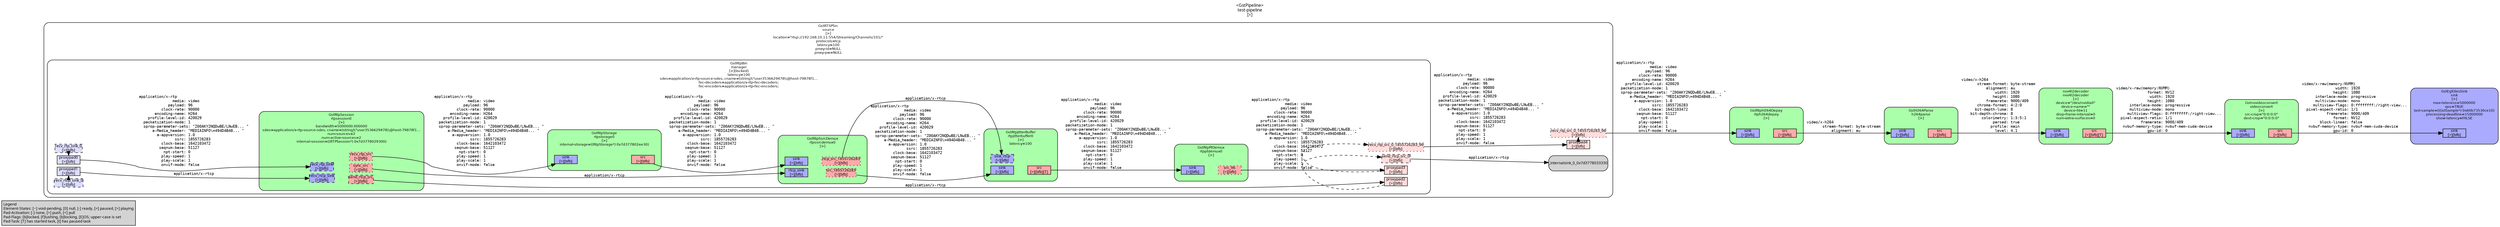 digraph pipeline {
  rankdir=LR;
  fontname="sans";
  fontsize="10";
  labelloc=t;
  nodesep=.1;
  ranksep=.2;
  label="<GstPipeline>\ntest-pipeline\n[>]";
  node [style="filled,rounded", shape=box, fontsize="9", fontname="sans", margin="0.0,0.0"];
  edge [labelfontsize="6", fontsize="9", fontname="monospace"];
  
  legend [
    pos="0,0!",
    margin="0.05,0.05",
    style="filled",
    label="Legend\lElement-States: [~] void-pending, [0] null, [-] ready, [=] paused, [>] playing\lPad-Activation: [-] none, [>] push, [<] pull\lPad-Flags: [b]locked, [f]lushing, [b]locking, [E]OS; upper-case is set\lPad-Task: [T] has started task, [t] has paused task\l",
  ];
  subgraph cluster_sink_0x60b73522bd50 {
    fontname="Bitstream Vera Sans";
    fontsize="8";
    style="filled,rounded";
    color=black;
    label="GstEglGlesSink\nsink\n[>]\nmax-lateness=5000000\nqos=TRUE\nlast-sample=((GstSample*) 0x60b73530ce10)\nprocessing-deadline=15000000\nshow-latency=FALSE";
    subgraph cluster_sink_0x60b73522bd50_sink {
      label="";
      style="invis";
      sink_0x60b73522bd50_sink_0x60b73522c2c0 [color=black, fillcolor="#aaaaff", label="sink\n[>][bfb]", height="0.2", style="filled,solid"];
    }

    fillcolor="#aaaaff";
  }

  subgraph cluster_videoconvert_0x60b735220cb0 {
    fontname="Bitstream Vera Sans";
    fontsize="8";
    style="filled,rounded";
    color=black;
    label="Gstnvvideoconvert\nvideoconvert\n[>]\nsrc-crop=\"0:0:0:0\"\ndest-crop=\"0:0:0:0\"";
    subgraph cluster_videoconvert_0x60b735220cb0_sink {
      label="";
      style="invis";
      videoconvert_0x60b735220cb0_sink_0x60b7352211d0 [color=black, fillcolor="#aaaaff", label="sink\n[>][bfb]", height="0.2", style="filled,solid"];
    }

    subgraph cluster_videoconvert_0x60b735220cb0_src {
      label="";
      style="invis";
      videoconvert_0x60b735220cb0_src_0x60b7352214d0 [color=black, fillcolor="#ffaaaa", label="src\n[>][bfb]", height="0.2", style="filled,solid"];
    }

    videoconvert_0x60b735220cb0_sink_0x60b7352211d0 -> videoconvert_0x60b735220cb0_src_0x60b7352214d0 [style="invis"];
    fillcolor="#aaffaa";
  }

  videoconvert_0x60b735220cb0_src_0x60b7352214d0 -> sink_0x60b73522bd50_sink_0x60b73522c2c0 [label="video/x-raw(memory:NVMM)\l               width: 1920\l              height: 1080\l      interlace-mode: progressive\l      multiview-mode: mono\l     multiview-flags: 0:ffffffff:/right-view...\l  pixel-aspect-ratio: 1/1\l           framerate: 9000/409\l              format: NV12\l        block-linear: false\l   nvbuf-memory-type: nvbuf-mem-cuda-device\l              gpu-id: 0\l"]
  subgraph cluster_nvv4l2decoder_0x60b735215f30 {
    fontname="Bitstream Vera Sans";
    fontsize="8";
    style="filled,rounded";
    color=black;
    label="nvv4l2decoder\nnvv4l2decoder\n[>]\ndevice=\"/dev/nvidia0\"\ndevice-name=\"\"\ndevice-fd=11\ndrop-frame-interval=0\nnum-extra-surfaces=0";
    subgraph cluster_nvv4l2decoder_0x60b735215f30_sink {
      label="";
      style="invis";
      nvv4l2decoder_0x60b735215f30_sink_0x60b735216320 [color=black, fillcolor="#aaaaff", label="sink\n[>][bfb]", height="0.2", style="filled,solid"];
    }

    subgraph cluster_nvv4l2decoder_0x60b735215f30_src {
      label="";
      style="invis";
      nvv4l2decoder_0x60b735215f30_src_0x60b735216640 [color=black, fillcolor="#ffaaaa", label="src\n[>][bfb][T]", height="0.2", style="filled,solid"];
    }

    nvv4l2decoder_0x60b735215f30_sink_0x60b735216320 -> nvv4l2decoder_0x60b735215f30_src_0x60b735216640 [style="invis"];
    fillcolor="#aaffaa";
  }

  nvv4l2decoder_0x60b735215f30_src_0x60b735216640 -> videoconvert_0x60b735220cb0_sink_0x60b7352211d0 [label="video/x-raw(memory:NVMM)\l              format: NV12\l               width: 1920\l              height: 1080\l      interlace-mode: progressive\l      multiview-mode: mono\l     multiview-flags: 0:ffffffff:/right-view...\l  pixel-aspect-ratio: 1/1\l           framerate: 9000/409\l   nvbuf-memory-type: nvbuf-mem-cuda-device\l              gpu-id: 0\l"]
  subgraph cluster_h264parse_0x60b73513e7b0 {
    fontname="Bitstream Vera Sans";
    fontsize="8";
    style="filled,rounded";
    color=black;
    label="GstH264Parse\nh264parse\n[>]";
    subgraph cluster_h264parse_0x60b73513e7b0_sink {
      label="";
      style="invis";
      h264parse_0x60b73513e7b0_sink_0x60b73513f640 [color=black, fillcolor="#aaaaff", label="sink\n[>][bfb]", height="0.2", style="filled,solid"];
    }

    subgraph cluster_h264parse_0x60b73513e7b0_src {
      label="";
      style="invis";
      h264parse_0x60b73513e7b0_src_0x60b73513f980 [color=black, fillcolor="#ffaaaa", label="src\n[>][bfb]", height="0.2", style="filled,solid"];
    }

    h264parse_0x60b73513e7b0_sink_0x60b73513f640 -> h264parse_0x60b73513e7b0_src_0x60b73513f980 [style="invis"];
    fillcolor="#aaffaa";
  }

  h264parse_0x60b73513e7b0_src_0x60b73513f980 -> nvv4l2decoder_0x60b735215f30_sink_0x60b735216320 [label="video/x-h264\l       stream-format: byte-stream\l           alignment: au\l               width: 1920\l              height: 1080\l           framerate: 9000/409\l       chroma-format: 4:2:0\l      bit-depth-luma: 8\l    bit-depth-chroma: 8\l         colorimetry: 1:3:5:1\l              parsed: true\l             profile: main\l               level: 4.1\l"]
  subgraph cluster_rtph264depay_0x60b7351384f0 {
    fontname="Bitstream Vera Sans";
    fontsize="8";
    style="filled,rounded";
    color=black;
    label="GstRtpH264Depay\nrtph264depay\n[>]";
    subgraph cluster_rtph264depay_0x60b7351384f0_sink {
      label="";
      style="invis";
      rtph264depay_0x60b7351384f0_sink_0x60b735138820 [color=black, fillcolor="#aaaaff", label="sink\n[>][bfb]", height="0.2", style="filled,solid"];
    }

    subgraph cluster_rtph264depay_0x60b7351384f0_src {
      label="";
      style="invis";
      rtph264depay_0x60b7351384f0_src_0x60b735138b40 [color=black, fillcolor="#ffaaaa", label="src\n[>][bfb]", height="0.2", style="filled,solid"];
    }

    rtph264depay_0x60b7351384f0_sink_0x60b735138820 -> rtph264depay_0x60b7351384f0_src_0x60b735138b40 [style="invis"];
    fillcolor="#aaffaa";
  }

  rtph264depay_0x60b7351384f0_src_0x60b735138b40 -> h264parse_0x60b73513e7b0_sink_0x60b73513f640 [label="video/x-h264\l       stream-format: byte-stream\l           alignment: au\l"]
  subgraph cluster_source_0x60b7351272a0 {
    fontname="Bitstream Vera Sans";
    fontsize="8";
    style="filled,rounded";
    color=black;
    label="GstRTSPSrc\nsource\n[>]\nlocation=\"rtsp://192.168.10.11:554/Streaming/Channels/101/\"\nprotocols=tcp\nlatency=100\nproxy-id=NULL\nproxy-pw=NULL";
    subgraph cluster_source_0x60b7351272a0_src {
      label="";
      style="invis";
      _proxypad4_0x7d37580030b0 [color=black, fillcolor="#ffdddd", label="proxypad4\n[>][bfb]", height="0.2", style="filled,solid"];
    _proxypad4_0x7d37580030b0 -> source_0x60b7351272a0_recv_rtp_src_0_1855726283_96_0x7d3758002ca0 [style=dashed, minlen=0]
      source_0x60b7351272a0_recv_rtp_src_0_1855726283_96_0x7d3758002ca0 [color=black, fillcolor="#ffdddd", label="recv_rtp_src_0_1855726283_96\n[>][bfb]", height="0.2", style="filled,dotted"];
    }

    fillcolor="#ffffff";
    subgraph cluster_manager_0x7d3778023170 {
      fontname="Bitstream Vera Sans";
      fontsize="8";
      style="filled,rounded";
      color=black;
      label="GstRtpBin\nmanager\n[>](locked)\nlatency=100\nsdes=application/x-rtp-source-sdes, cname=(string)\\\"user3536629478\\\\@host-79878f1…\nfec-decoders=application/x-rtp-fec-decoders;\nfec-encoders=application/x-rtp-fec-encoders;";
      subgraph cluster_manager_0x7d3778023170_sink {
        label="";
        style="invis";
        _proxypad0_0x7d3778030e60 [color=black, fillcolor="#ddddff", label="proxypad0\n[>][bfb]", height="0.2", style="filled,solid"];
      manager_0x7d3778023170_recv_rtp_sink_0_0x7d3778030b90 -> _proxypad0_0x7d3778030e60 [style=dashed, minlen=0]
        manager_0x7d3778023170_recv_rtp_sink_0_0x7d3778030b90 [color=black, fillcolor="#ddddff", label="recv_rtp_sink_0\n[>][bfb]", height="0.2", style="filled,dashed"];
        _proxypad1_0x7d3778032250 [color=black, fillcolor="#ddddff", label="proxypad1\n[>][bfb]", height="0.2", style="filled,solid"];
      manager_0x7d3778023170_recv_rtcp_sink_0_0x7d3778031e70 -> _proxypad1_0x7d3778032250 [style=dashed, minlen=0]
        manager_0x7d3778023170_recv_rtcp_sink_0_0x7d3778031e70 [color=black, fillcolor="#ddddff", label="recv_rtcp_sink_0\n[>][bfb]", height="0.2", style="filled,dashed"];
      }

      subgraph cluster_manager_0x7d3778023170_src {
        label="";
        style="invis";
        _proxypad2_0x7d3778033fe0 [color=black, fillcolor="#ffdddd", label="proxypad2\n[>][bfb]", height="0.2", style="filled,solid"];
      _proxypad2_0x7d3778033fe0 -> manager_0x7d3778023170_send_rtcp_src_0_0x7d3778033c00 [style=dashed, minlen=0]
        manager_0x7d3778023170_send_rtcp_src_0_0x7d3778033c00 [color=black, fillcolor="#ffdddd", label="send_rtcp_src_0\n[>][bfb]", height="0.2", style="filled,dashed"];
        _proxypad3_0x7d3758002170 [color=black, fillcolor="#ffdddd", label="proxypad3\n[>][bfb]", height="0.2", style="filled,solid"];
      _proxypad3_0x7d3758002170 -> manager_0x7d3778023170_recv_rtp_src_0_1855726283_96_0x7d3758001cf0 [style=dashed, minlen=0]
        manager_0x7d3778023170_recv_rtp_src_0_1855726283_96_0x7d3758001cf0 [color=black, fillcolor="#ffdddd", label="recv_rtp_src_0_1855726283_96\n[>][bfb]", height="0.2", style="filled,dotted"];
      }

      manager_0x7d3778023170_recv_rtp_sink_0_0x7d3778030b90 -> manager_0x7d3778023170_send_rtcp_src_0_0x7d3778033c00 [style="invis"];
      fillcolor="#ffffff";
      subgraph cluster_rtpptdemux0_0x7d377803c690 {
        fontname="Bitstream Vera Sans";
        fontsize="8";
        style="filled,rounded";
        color=black;
        label="GstRtpPtDemux\nrtpptdemux0\n[>]";
        subgraph cluster_rtpptdemux0_0x7d377803c690_sink {
          label="";
          style="invis";
          rtpptdemux0_0x7d377803c690_sink_0x7d377803c860 [color=black, fillcolor="#aaaaff", label="sink\n[>][bfb]", height="0.2", style="filled,solid"];
        }

        subgraph cluster_rtpptdemux0_0x7d377803c690_src {
          label="";
          style="invis";
          rtpptdemux0_0x7d377803c690_src_96_0x7d37580016b0 [color=black, fillcolor="#ffaaaa", label="src_96\n[>][bfb]", height="0.2", style="filled,dotted"];
        }

        rtpptdemux0_0x7d377803c690_sink_0x7d377803c860 -> rtpptdemux0_0x7d377803c690_src_96_0x7d37580016b0 [style="invis"];
        fillcolor="#aaffaa";
      }

      rtpptdemux0_0x7d377803c690_src_96_0x7d37580016b0 -> _proxypad3_0x7d3758002170 [label="application/x-rtp\l               media: video\l             payload: 96\l          clock-rate: 90000\l       encoding-name: H264\l    profile-level-id: 420029\l  packetization-mode: 1\l  sprop-parameter-sets: \"Z00AKY2NQDwBE/LNwEB... \"\l      a-Media_header: \"MEDIAINFO\\=494D4B48... \"\l        a-appversion: 1.0\l                ssrc: 1855726283\l          clock-base: 1642103472\l         seqnum-base: 51127\l           npt-start: 0\l          play-speed: 1\l          play-scale: 1\l          onvif-mode: false\l"]
      subgraph cluster_rtpjitterbuffer0_0x7d3778038fc0 {
        fontname="Bitstream Vera Sans";
        fontsize="8";
        style="filled,rounded";
        color=black;
        label="GstRtpJitterBuffer\nrtpjitterbuffer0\n[>]\nlatency=100";
        subgraph cluster_rtpjitterbuffer0_0x7d3778038fc0_sink {
          label="";
          style="invis";
          rtpjitterbuffer0_0x7d3778038fc0_sink_0x7d377803ae80 [color=black, fillcolor="#aaaaff", label="sink\n[>][bfb]", height="0.2", style="filled,solid"];
          rtpjitterbuffer0_0x7d3778038fc0_sink_rtcp_0x7d377803d3d0 [color=black, fillcolor="#aaaaff", label="sink_rtcp\n[>][bfb]", height="0.2", style="filled,dashed"];
        }

        subgraph cluster_rtpjitterbuffer0_0x7d3778038fc0_src {
          label="";
          style="invis";
          rtpjitterbuffer0_0x7d3778038fc0_src_0x7d377803a9c0 [color=black, fillcolor="#ffaaaa", label="src\n[>][bfb][T]", height="0.2", style="filled,solid"];
        }

        rtpjitterbuffer0_0x7d3778038fc0_sink_0x7d377803ae80 -> rtpjitterbuffer0_0x7d3778038fc0_src_0x7d377803a9c0 [style="invis"];
        fillcolor="#aaffaa";
      }

      rtpjitterbuffer0_0x7d3778038fc0_src_0x7d377803a9c0 -> rtpptdemux0_0x7d377803c690_sink_0x7d377803c860 [label="application/x-rtp\l               media: video\l             payload: 96\l          clock-rate: 90000\l       encoding-name: H264\l    profile-level-id: 420029\l  packetization-mode: 1\l  sprop-parameter-sets: \"Z00AKY2NQDwBE/LNwEB... \"\l      a-Media_header: \"MEDIAINFO\\=494D4B48... \"\l        a-appversion: 1.0\l                ssrc: 1855726283\l          clock-base: 1642103472\l         seqnum-base: 51127\l           npt-start: 0\l          play-speed: 1\l          play-scale: 1\l          onvif-mode: false\l"]
      subgraph cluster_rtpstorage0_0x7d377802e310 {
        fontname="Bitstream Vera Sans";
        fontsize="8";
        style="filled,rounded";
        color=black;
        label="GstRtpStorage\nrtpstorage0\n[>]\ninternal-storage=((RtpStorage*) 0x7d377802ee30)";
        subgraph cluster_rtpstorage0_0x7d377802e310_sink {
          label="";
          style="invis";
          rtpstorage0_0x7d377802e310_sink_0x7d377802ea40 [color=black, fillcolor="#aaaaff", label="sink\n[>][bfb]", height="0.2", style="filled,solid"];
        }

        subgraph cluster_rtpstorage0_0x7d377802e310_src {
          label="";
          style="invis";
          rtpstorage0_0x7d377802e310_src_0x7d377802e690 [color=black, fillcolor="#ffaaaa", label="src\n[>][bfb]", height="0.2", style="filled,solid"];
        }

        rtpstorage0_0x7d377802e310_sink_0x7d377802ea40 -> rtpstorage0_0x7d377802e310_src_0x7d377802e690 [style="invis"];
        fillcolor="#aaffaa";
      }

      rtpstorage0_0x7d377802e310_src_0x7d377802e690 -> rtpssrcdemux0_0x7d377802cf70_sink_0x7d377802d170 [label="application/x-rtp\l               media: video\l             payload: 96\l          clock-rate: 90000\l       encoding-name: H264\l    profile-level-id: 420029\l  packetization-mode: 1\l  sprop-parameter-sets: \"Z00AKY2NQDwBE/LNwEB... \"\l      a-Media_header: \"MEDIAINFO\\=494D4B48... \"\l        a-appversion: 1.0\l                ssrc: 1855726283\l          clock-base: 1642103472\l         seqnum-base: 51127\l           npt-start: 0\l          play-speed: 1\l          play-scale: 1\l          onvif-mode: false\l"]
      subgraph cluster_rtpssrcdemux0_0x7d377802cf70 {
        fontname="Bitstream Vera Sans";
        fontsize="8";
        style="filled,rounded";
        color=black;
        label="GstRtpSsrcDemux\nrtpssrcdemux0\n[>]";
        subgraph cluster_rtpssrcdemux0_0x7d377802cf70_sink {
          label="";
          style="invis";
          rtpssrcdemux0_0x7d377802cf70_sink_0x7d377802d170 [color=black, fillcolor="#aaaaff", label="sink\n[>][bfb]", height="0.2", style="filled,solid"];
          rtpssrcdemux0_0x7d377802cf70_rtcp_sink_0x7d377802d4f0 [color=black, fillcolor="#aaaaff", label="rtcp_sink\n[>][bfb]", height="0.2", style="filled,solid"];
        }

        subgraph cluster_rtpssrcdemux0_0x7d377802cf70_src {
          label="";
          style="invis";
          rtpssrcdemux0_0x7d377802cf70_src_1855726283_0x7d37780367c0 [color=black, fillcolor="#ffaaaa", label="src_1855726283\n[>][bfb]", height="0.2", style="filled,dotted"];
          rtpssrcdemux0_0x7d377802cf70_rtcp_src_1855726283_0x7d3778036ab0 [color=black, fillcolor="#ffaaaa", label="rtcp_src_1855726283\n[>][bfb]", height="0.2", style="filled,dotted"];
        }

        rtpssrcdemux0_0x7d377802cf70_sink_0x7d377802d170 -> rtpssrcdemux0_0x7d377802cf70_src_1855726283_0x7d37780367c0 [style="invis"];
        fillcolor="#aaffaa";
      }

      rtpssrcdemux0_0x7d377802cf70_src_1855726283_0x7d37780367c0 -> rtpjitterbuffer0_0x7d3778038fc0_sink_0x7d377803ae80 [label="application/x-rtp\l               media: video\l             payload: 96\l          clock-rate: 90000\l       encoding-name: H264\l    profile-level-id: 420029\l  packetization-mode: 1\l  sprop-parameter-sets: \"Z00AKY2NQDwBE/LNwEB... \"\l      a-Media_header: \"MEDIAINFO\\=494D4B48... \"\l        a-appversion: 1.0\l                ssrc: 1855726283\l          clock-base: 1642103472\l         seqnum-base: 51127\l           npt-start: 0\l          play-speed: 1\l          play-scale: 1\l          onvif-mode: false\l"]
      rtpssrcdemux0_0x7d377802cf70_rtcp_src_1855726283_0x7d3778036ab0 -> rtpjitterbuffer0_0x7d3778038fc0_sink_rtcp_0x7d377803d3d0 [label="application/x-rtcp\l"]
      subgraph cluster_rtpsession0_0x7d3778026ed0 {
        fontname="Bitstream Vera Sans";
        fontsize="8";
        style="filled,rounded";
        color=black;
        label="GstRtpSession\nrtpsession0\n[>]\nbandwidth=5000000.000000\nsdes=application/x-rtp-source-sdes, cname=(string)\\\"user3536629478\\\\@host-79878f1…\nnum-sources=2\nnum-active-sources=2\ninternal-session=((RTPSession*) 0x7d3778029300)";
        subgraph cluster_rtpsession0_0x7d3778026ed0_sink {
          label="";
          style="invis";
          rtpsession0_0x7d3778026ed0_recv_rtp_sink_0x7d37780304c0 [color=black, fillcolor="#aaaaff", label="recv_rtp_sink\n[>][bfb]", height="0.2", style="filled,dashed"];
          rtpsession0_0x7d3778026ed0_recv_rtcp_sink_0x7d37780316f0 [color=black, fillcolor="#aaaaff", label="recv_rtcp_sink\n[>][bfb]", height="0.2", style="filled,dashed"];
        }

        subgraph cluster_rtpsession0_0x7d3778026ed0_src {
          label="";
          style="invis";
          rtpsession0_0x7d3778026ed0_recv_rtp_src_0x7d3778030710 [color=black, fillcolor="#ffaaaa", label="recv_rtp_src\n[>][bfb]", height="0.2", style="filled,dotted"];
          rtpsession0_0x7d3778026ed0_sync_src_0x7d3778031aa0 [color=black, fillcolor="#ffaaaa", label="sync_src\n[>][bfb]", height="0.2", style="filled,dotted"];
          rtpsession0_0x7d3778026ed0_send_rtcp_src_0x7d3778033830 [color=black, fillcolor="#ffaaaa", label="send_rtcp_src\n[>][bfb]", height="0.2", style="filled,dashed"];
        }

        rtpsession0_0x7d3778026ed0_recv_rtp_sink_0x7d37780304c0 -> rtpsession0_0x7d3778026ed0_recv_rtp_src_0x7d3778030710 [style="invis"];
        fillcolor="#aaffaa";
      }

      _proxypad0_0x7d3778030e60 -> rtpsession0_0x7d3778026ed0_recv_rtp_sink_0x7d37780304c0 [label="application/x-rtp\l               media: video\l             payload: 96\l          clock-rate: 90000\l       encoding-name: H264\l    profile-level-id: 420029\l  packetization-mode: 1\l  sprop-parameter-sets: \"Z00AKY2NQDwBE/LNwEB... \"\l      a-Media_header: \"MEDIAINFO\\=494D4B48... \"\l        a-appversion: 1.0\l                ssrc: 1855726283\l          clock-base: 1642103472\l         seqnum-base: 51127\l           npt-start: 0\l          play-speed: 1\l          play-scale: 1\l          onvif-mode: false\l"]
      rtpsession0_0x7d3778026ed0_recv_rtp_src_0x7d3778030710 -> rtpstorage0_0x7d377802e310_sink_0x7d377802ea40 [label="application/x-rtp\l               media: video\l             payload: 96\l          clock-rate: 90000\l       encoding-name: H264\l    profile-level-id: 420029\l  packetization-mode: 1\l  sprop-parameter-sets: \"Z00AKY2NQDwBE/LNwEB... \"\l      a-Media_header: \"MEDIAINFO\\=494D4B48... \"\l        a-appversion: 1.0\l                ssrc: 1855726283\l          clock-base: 1642103472\l         seqnum-base: 51127\l           npt-start: 0\l          play-speed: 1\l          play-scale: 1\l          onvif-mode: false\l"]
      _proxypad1_0x7d3778032250 -> rtpsession0_0x7d3778026ed0_recv_rtcp_sink_0x7d37780316f0 [label="application/x-rtcp\l"]
      rtpsession0_0x7d3778026ed0_sync_src_0x7d3778031aa0 -> rtpssrcdemux0_0x7d377802cf70_rtcp_sink_0x7d377802d4f0 [label="application/x-rtcp\l"]
      rtpsession0_0x7d3778026ed0_send_rtcp_src_0x7d3778033830 -> _proxypad2_0x7d3778033fe0 [label="application/x-rtcp\l"]
    }

    manager_0x7d3778023170_send_rtcp_src_0_0x7d3778033c00 -> _internalsink_0_0x7d3778033330 [label="application/x-rtcp\l"]
    manager_0x7d3778023170_recv_rtp_src_0_1855726283_96_0x7d3758001cf0 -> _proxypad4_0x7d37580030b0 [label="application/x-rtp\l               media: video\l             payload: 96\l          clock-rate: 90000\l       encoding-name: H264\l    profile-level-id: 420029\l  packetization-mode: 1\l  sprop-parameter-sets: \"Z00AKY2NQDwBE/LNwEB... \"\l      a-Media_header: \"MEDIAINFO\\=494D4B48... \"\l        a-appversion: 1.0\l                ssrc: 1855726283\l          clock-base: 1642103472\l         seqnum-base: 51127\l           npt-start: 0\l          play-speed: 1\l          play-scale: 1\l          onvif-mode: false\l"]
  }

  source_0x60b7351272a0_recv_rtp_src_0_1855726283_96_0x7d3758002ca0 -> rtph264depay_0x60b7351384f0_sink_0x60b735138820 [label="application/x-rtp\l               media: video\l             payload: 96\l          clock-rate: 90000\l       encoding-name: H264\l    profile-level-id: 420029\l  packetization-mode: 1\l  sprop-parameter-sets: \"Z00AKY2NQDwBE/LNwEB... \"\l      a-Media_header: \"MEDIAINFO\\=494D4B48... \"\l        a-appversion: 1.0\l                ssrc: 1855726283\l          clock-base: 1642103472\l         seqnum-base: 51127\l           npt-start: 0\l          play-speed: 1\l          play-scale: 1\l          onvif-mode: false\l"]
}
